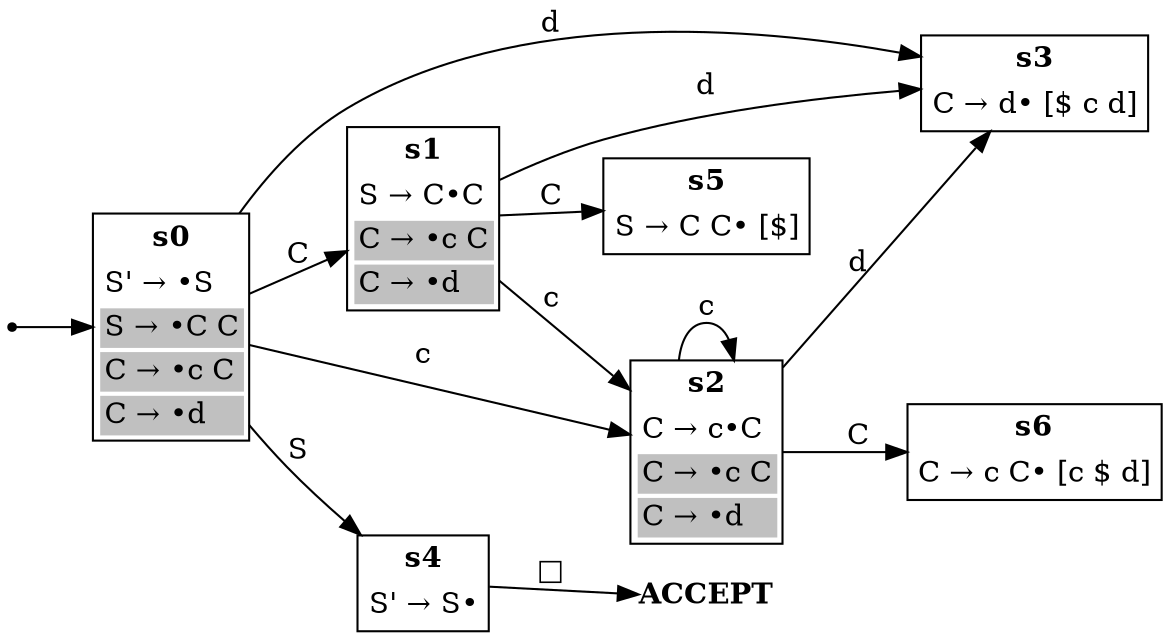 digraph CC {
    rankdir=LR;
    
    node[shape=point]; q;
    node[shape=plain]; accept[label=<<b>ACCEPT</b>>];
    s0[label=
        <<table border="1" cellborder="0">
            <tr><td align="center"><b>s0</b></td></tr>
            <tr><td align="left">S' &rarr; &bull;S</td></tr>
            <tr><td bgcolor="grey" align="left">S &rarr; &bull;C C</td></tr>
            <tr><td bgcolor="grey" align="left">C &rarr; &bull;c C</td></tr>
            <tr><td bgcolor="grey" align="left">C &rarr; &bull;d</td></tr>
        </table>>];
    s1[label=
        <<table border="1" cellborder="0">
            <tr><td align="center"><b>s1</b></td></tr>
            <tr><td align="left">S &rarr; C&bull;C</td></tr>
            <tr><td bgcolor="grey" align="left">C &rarr; &bull;c C</td></tr>
            <tr><td bgcolor="grey" align="left">C &rarr; &bull;d</td></tr>
        </table>>];
    s2[label=
        <<table border="1" cellborder="0">
            <tr><td align="center"><b>s2</b></td></tr>
            <tr><td align="left">C &rarr; c&bull;C</td></tr>
            <tr><td bgcolor="grey" align="left">C &rarr; &bull;c C</td></tr>
            <tr><td bgcolor="grey" align="left">C &rarr; &bull;d</td></tr>
        </table>>];
    s3[label=
        <<table border="1" cellborder="0">
            <tr><td align="center"><b>s3</b></td></tr>
            <tr><td align="left">C &rarr; d&bull; [$ c d]</td></tr>
        </table>>];
    s4[label=
        <<table border="1" cellborder="0">
            <tr><td align="center"><b>s4</b></td></tr>
            <tr><td align="left">S' &rarr; S&bull;</td></tr>
        </table>>];
    s5[label=
        <<table border="1" cellborder="0">
            <tr><td align="center"><b>s5</b></td></tr>
            <tr><td align="left">S &rarr; C C&bull; [$]</td></tr>
        </table>>];
    s6[label=
        <<table border="1" cellborder="0">
            <tr><td align="center"><b>s6</b></td></tr>
            <tr><td align="left">C &rarr; c C&bull; [c $ d]</td></tr>
        </table>>];
    
    q->s0;
    s4->accept[label="&#9633;"];
    s0->s1[label="C"];
    s0->s3[label="d"];
    s0->s4[label="S"];
    s0->s2[label="c"];
    s1->s5[label="C"];
    s1->s2[label="c"];
    s1->s3[label="d"];
    s2->s3[label="d"];
    s2->s2[label="c"];
    s2->s6[label="C"];
}
